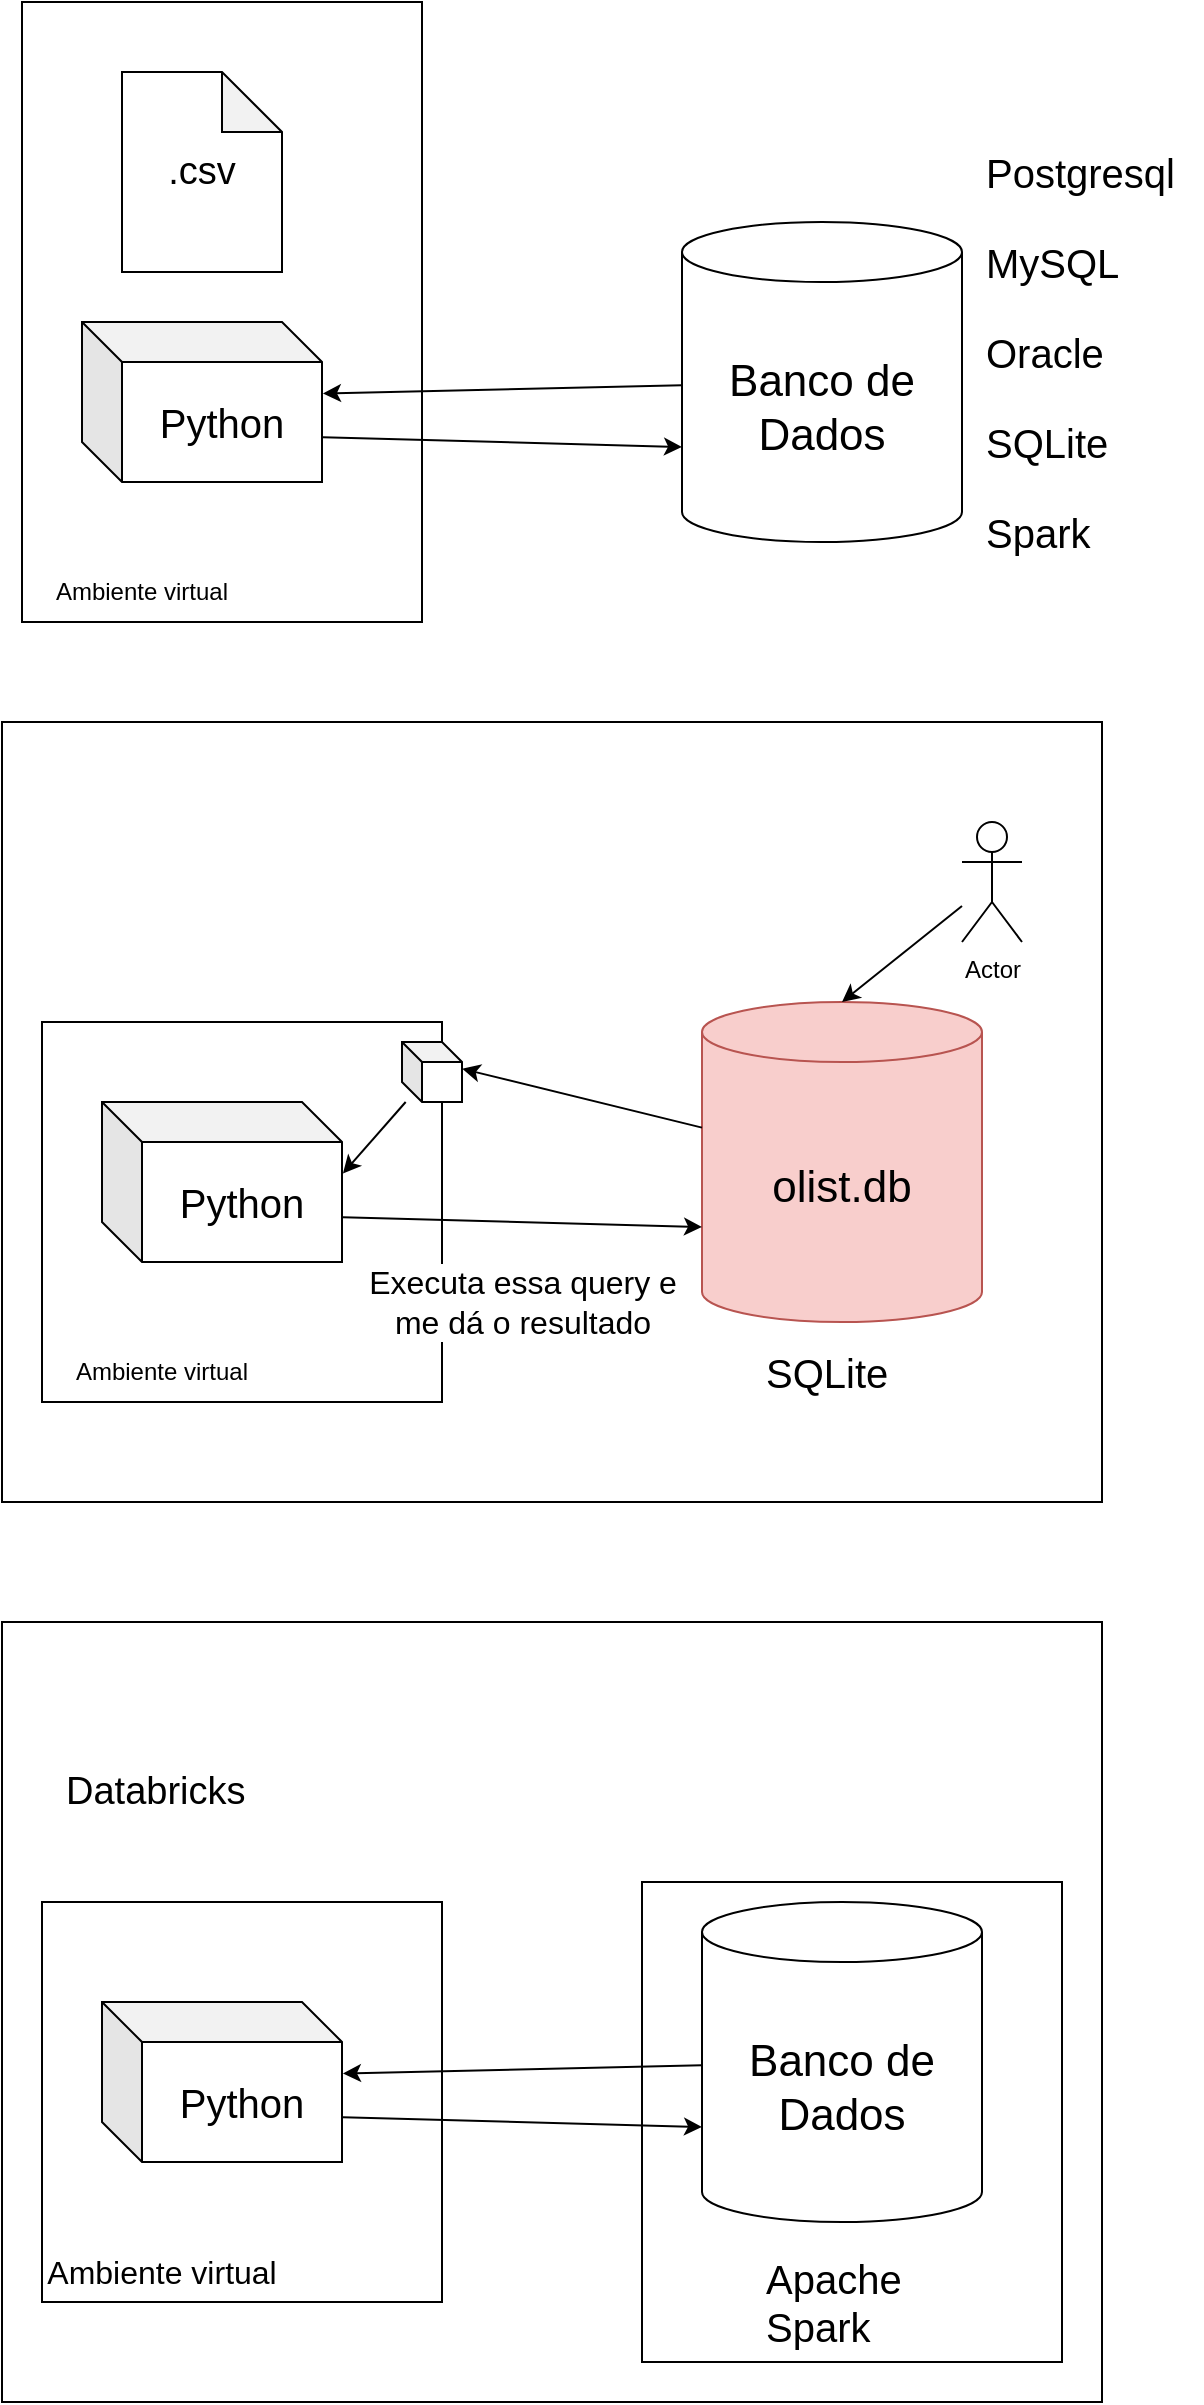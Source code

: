 <mxfile>
    <diagram id="60Xai3mpQ_o6ElJ8VJT1" name="Page-1">
        <mxGraphModel dx="727" dy="349" grid="1" gridSize="10" guides="1" tooltips="1" connect="1" arrows="1" fold="1" page="1" pageScale="1" pageWidth="850" pageHeight="1100" math="0" shadow="0">
            <root>
                <mxCell id="0"/>
                <mxCell id="1" parent="0"/>
                <mxCell id="28" value="" style="rounded=0;whiteSpace=wrap;html=1;" parent="1" vertex="1">
                    <mxGeometry x="110" y="550" width="550" height="390" as="geometry"/>
                </mxCell>
                <mxCell id="6" value="" style="rounded=0;whiteSpace=wrap;html=1;" parent="1" vertex="1">
                    <mxGeometry x="120" y="190" width="200" height="310" as="geometry"/>
                </mxCell>
                <mxCell id="2" value="&lt;font style=&quot;font-size: 20px;&quot;&gt;Python&lt;/font&gt;" style="shape=cube;whiteSpace=wrap;html=1;boundedLbl=1;backgroundOutline=1;darkOpacity=0.05;darkOpacity2=0.1;" parent="1" vertex="1">
                    <mxGeometry x="150" y="350" width="120" height="80" as="geometry"/>
                </mxCell>
                <mxCell id="3" value="&lt;font style=&quot;font-size: 19px;&quot;&gt;.csv&lt;/font&gt;" style="shape=note;whiteSpace=wrap;html=1;backgroundOutline=1;darkOpacity=0.05;" parent="1" vertex="1">
                    <mxGeometry x="170" y="225" width="80" height="100" as="geometry"/>
                </mxCell>
                <mxCell id="7" value="Ambiente virtual" style="text;html=1;align=center;verticalAlign=middle;whiteSpace=wrap;rounded=0;" parent="1" vertex="1">
                    <mxGeometry x="120" y="470" width="120" height="30" as="geometry"/>
                </mxCell>
                <mxCell id="8" value="&lt;font style=&quot;font-size: 22px;&quot;&gt;Banco de Dados&lt;/font&gt;" style="shape=cylinder3;whiteSpace=wrap;html=1;boundedLbl=1;backgroundOutline=1;size=15;" parent="1" vertex="1">
                    <mxGeometry x="450" y="300" width="140" height="160" as="geometry"/>
                </mxCell>
                <mxCell id="9" value="&lt;font style=&quot;font-size: 20px;&quot;&gt;MySQL&lt;/font&gt;" style="text;html=1;align=left;verticalAlign=middle;whiteSpace=wrap;rounded=0;" parent="1" vertex="1">
                    <mxGeometry x="600" y="305" width="110" height="30" as="geometry"/>
                </mxCell>
                <mxCell id="10" value="&lt;font style=&quot;font-size: 20px;&quot;&gt;Oracle&lt;/font&gt;" style="text;html=1;align=left;verticalAlign=middle;whiteSpace=wrap;rounded=0;" parent="1" vertex="1">
                    <mxGeometry x="600" y="350" width="110" height="30" as="geometry"/>
                </mxCell>
                <mxCell id="11" value="&lt;font style=&quot;font-size: 20px;&quot;&gt;SQLite&lt;/font&gt;" style="text;html=1;align=left;verticalAlign=middle;whiteSpace=wrap;rounded=0;" parent="1" vertex="1">
                    <mxGeometry x="600" y="395" width="110" height="30" as="geometry"/>
                </mxCell>
                <mxCell id="12" value="&lt;font style=&quot;font-size: 20px;&quot;&gt;Spark&lt;/font&gt;" style="text;html=1;align=left;verticalAlign=middle;whiteSpace=wrap;rounded=0;" parent="1" vertex="1">
                    <mxGeometry x="600" y="440" width="110" height="30" as="geometry"/>
                </mxCell>
                <mxCell id="13" value="&lt;font style=&quot;font-size: 20px;&quot;&gt;Postgresql&lt;/font&gt;" style="text;html=1;align=left;verticalAlign=middle;whiteSpace=wrap;rounded=0;" parent="1" vertex="1">
                    <mxGeometry x="600" y="260" width="110" height="30" as="geometry"/>
                </mxCell>
                <mxCell id="14" style="edgeStyle=none;html=1;entryX=0;entryY=0;entryDx=0;entryDy=112.5;entryPerimeter=0;exitX=1.004;exitY=0.72;exitDx=0;exitDy=0;exitPerimeter=0;" parent="1" source="2" target="8" edge="1">
                    <mxGeometry relative="1" as="geometry"/>
                </mxCell>
                <mxCell id="15" style="edgeStyle=none;html=1;entryX=1.004;entryY=0.447;entryDx=0;entryDy=0;entryPerimeter=0;" parent="1" source="8" target="2" edge="1">
                    <mxGeometry relative="1" as="geometry"/>
                </mxCell>
                <mxCell id="16" value="" style="rounded=0;whiteSpace=wrap;html=1;" parent="1" vertex="1">
                    <mxGeometry x="130" y="700" width="200" height="190" as="geometry"/>
                </mxCell>
                <mxCell id="17" value="&lt;font style=&quot;font-size: 20px;&quot;&gt;Python&lt;/font&gt;" style="shape=cube;whiteSpace=wrap;html=1;boundedLbl=1;backgroundOutline=1;darkOpacity=0.05;darkOpacity2=0.1;" parent="1" vertex="1">
                    <mxGeometry x="160" y="740" width="120" height="80" as="geometry"/>
                </mxCell>
                <mxCell id="19" value="Ambiente virtual" style="text;html=1;align=center;verticalAlign=middle;whiteSpace=wrap;rounded=0;" parent="1" vertex="1">
                    <mxGeometry x="130" y="860" width="120" height="30" as="geometry"/>
                </mxCell>
                <mxCell id="20" value="&lt;font style=&quot;font-size: 22px;&quot;&gt;olist.db&lt;/font&gt;" style="shape=cylinder3;whiteSpace=wrap;html=1;boundedLbl=1;backgroundOutline=1;size=15;fillColor=#f8cecc;strokeColor=#b85450;" parent="1" vertex="1">
                    <mxGeometry x="460" y="690" width="140" height="160" as="geometry"/>
                </mxCell>
                <mxCell id="23" value="&lt;font style=&quot;font-size: 20px;&quot;&gt;SQLite&lt;/font&gt;" style="text;html=1;align=left;verticalAlign=middle;whiteSpace=wrap;rounded=0;" parent="1" vertex="1">
                    <mxGeometry x="490" y="860" width="110" height="30" as="geometry"/>
                </mxCell>
                <mxCell id="26" style="edgeStyle=none;html=1;entryX=0;entryY=0;entryDx=0;entryDy=112.5;entryPerimeter=0;exitX=1.004;exitY=0.72;exitDx=0;exitDy=0;exitPerimeter=0;" parent="1" source="17" target="20" edge="1">
                    <mxGeometry relative="1" as="geometry"/>
                </mxCell>
                <mxCell id="44" value="&lt;font style=&quot;font-size: 16px;&quot;&gt;Executa essa query e&lt;/font&gt;&lt;div&gt;&lt;font style=&quot;font-size: 16px;&quot;&gt;me dá o resultado&lt;/font&gt;&lt;/div&gt;" style="edgeLabel;html=1;align=center;verticalAlign=middle;resizable=0;points=[];" vertex="1" connectable="0" parent="26">
                    <mxGeometry x="-0.157" y="-1" relative="1" as="geometry">
                        <mxPoint x="14" y="39" as="offset"/>
                    </mxGeometry>
                </mxCell>
                <mxCell id="27" style="edgeStyle=none;html=1;entryX=1.004;entryY=0.447;entryDx=0;entryDy=0;entryPerimeter=0;" parent="1" source="45" target="17" edge="1">
                    <mxGeometry relative="1" as="geometry"/>
                </mxCell>
                <mxCell id="29" value="" style="rounded=0;whiteSpace=wrap;html=1;" parent="1" vertex="1">
                    <mxGeometry x="110" y="1000" width="550" height="390" as="geometry"/>
                </mxCell>
                <mxCell id="30" value="" style="rounded=0;whiteSpace=wrap;html=1;" parent="1" vertex="1">
                    <mxGeometry x="130" y="1140" width="200" height="200" as="geometry"/>
                </mxCell>
                <mxCell id="31" value="&lt;font style=&quot;font-size: 20px;&quot;&gt;Python&lt;/font&gt;" style="shape=cube;whiteSpace=wrap;html=1;boundedLbl=1;backgroundOutline=1;darkOpacity=0.05;darkOpacity2=0.1;" parent="1" vertex="1">
                    <mxGeometry x="160" y="1190" width="120" height="80" as="geometry"/>
                </mxCell>
                <mxCell id="33" value="&lt;font style=&quot;font-size: 16px;&quot;&gt;Ambiente virtual&lt;/font&gt;" style="text;html=1;align=center;verticalAlign=middle;whiteSpace=wrap;rounded=0;" parent="1" vertex="1">
                    <mxGeometry x="130" y="1310" width="120" height="30" as="geometry"/>
                </mxCell>
                <mxCell id="38" value="" style="rounded=0;whiteSpace=wrap;html=1;" parent="1" vertex="1">
                    <mxGeometry x="430" y="1130" width="210" height="240" as="geometry"/>
                </mxCell>
                <mxCell id="34" value="&lt;font style=&quot;font-size: 22px;&quot;&gt;Banco de Dados&lt;/font&gt;" style="shape=cylinder3;whiteSpace=wrap;html=1;boundedLbl=1;backgroundOutline=1;size=15;" parent="1" vertex="1">
                    <mxGeometry x="460" y="1140" width="140" height="160" as="geometry"/>
                </mxCell>
                <mxCell id="35" value="&lt;font style=&quot;font-size: 20px;&quot;&gt;Apache Spark&lt;/font&gt;" style="text;html=1;align=left;verticalAlign=middle;whiteSpace=wrap;rounded=0;" parent="1" vertex="1">
                    <mxGeometry x="490" y="1310" width="110" height="60" as="geometry"/>
                </mxCell>
                <mxCell id="36" style="edgeStyle=none;html=1;entryX=0;entryY=0;entryDx=0;entryDy=112.5;entryPerimeter=0;exitX=1.004;exitY=0.72;exitDx=0;exitDy=0;exitPerimeter=0;" parent="1" source="31" target="34" edge="1">
                    <mxGeometry relative="1" as="geometry"/>
                </mxCell>
                <mxCell id="37" style="edgeStyle=none;html=1;entryX=1.004;entryY=0.447;entryDx=0;entryDy=0;entryPerimeter=0;" parent="1" source="34" target="31" edge="1">
                    <mxGeometry relative="1" as="geometry"/>
                </mxCell>
                <mxCell id="39" value="&lt;font style=&quot;font-size: 19px;&quot;&gt;Databricks&lt;/font&gt;" style="text;html=1;align=left;verticalAlign=middle;whiteSpace=wrap;rounded=0;" parent="1" vertex="1">
                    <mxGeometry x="140" y="1070" width="60" height="30" as="geometry"/>
                </mxCell>
                <mxCell id="40" value="Actor" style="shape=umlActor;verticalLabelPosition=bottom;verticalAlign=top;html=1;outlineConnect=0;" vertex="1" parent="1">
                    <mxGeometry x="590" y="600" width="30" height="60" as="geometry"/>
                </mxCell>
                <mxCell id="41" style="edgeStyle=none;html=1;entryX=0.5;entryY=0;entryDx=0;entryDy=0;entryPerimeter=0;" edge="1" parent="1" source="40" target="20">
                    <mxGeometry relative="1" as="geometry"/>
                </mxCell>
                <mxCell id="46" value="" style="edgeStyle=none;html=1;entryX=1.004;entryY=0.447;entryDx=0;entryDy=0;entryPerimeter=0;" edge="1" parent="1" source="20" target="45">
                    <mxGeometry relative="1" as="geometry">
                        <mxPoint x="460" y="772" as="sourcePoint"/>
                        <mxPoint x="280" y="776" as="targetPoint"/>
                    </mxGeometry>
                </mxCell>
                <mxCell id="45" value="" style="shape=cube;whiteSpace=wrap;html=1;boundedLbl=1;backgroundOutline=1;darkOpacity=0.05;darkOpacity2=0.1;size=10;" vertex="1" parent="1">
                    <mxGeometry x="310" y="710" width="30" height="30" as="geometry"/>
                </mxCell>
            </root>
        </mxGraphModel>
    </diagram>
</mxfile>
